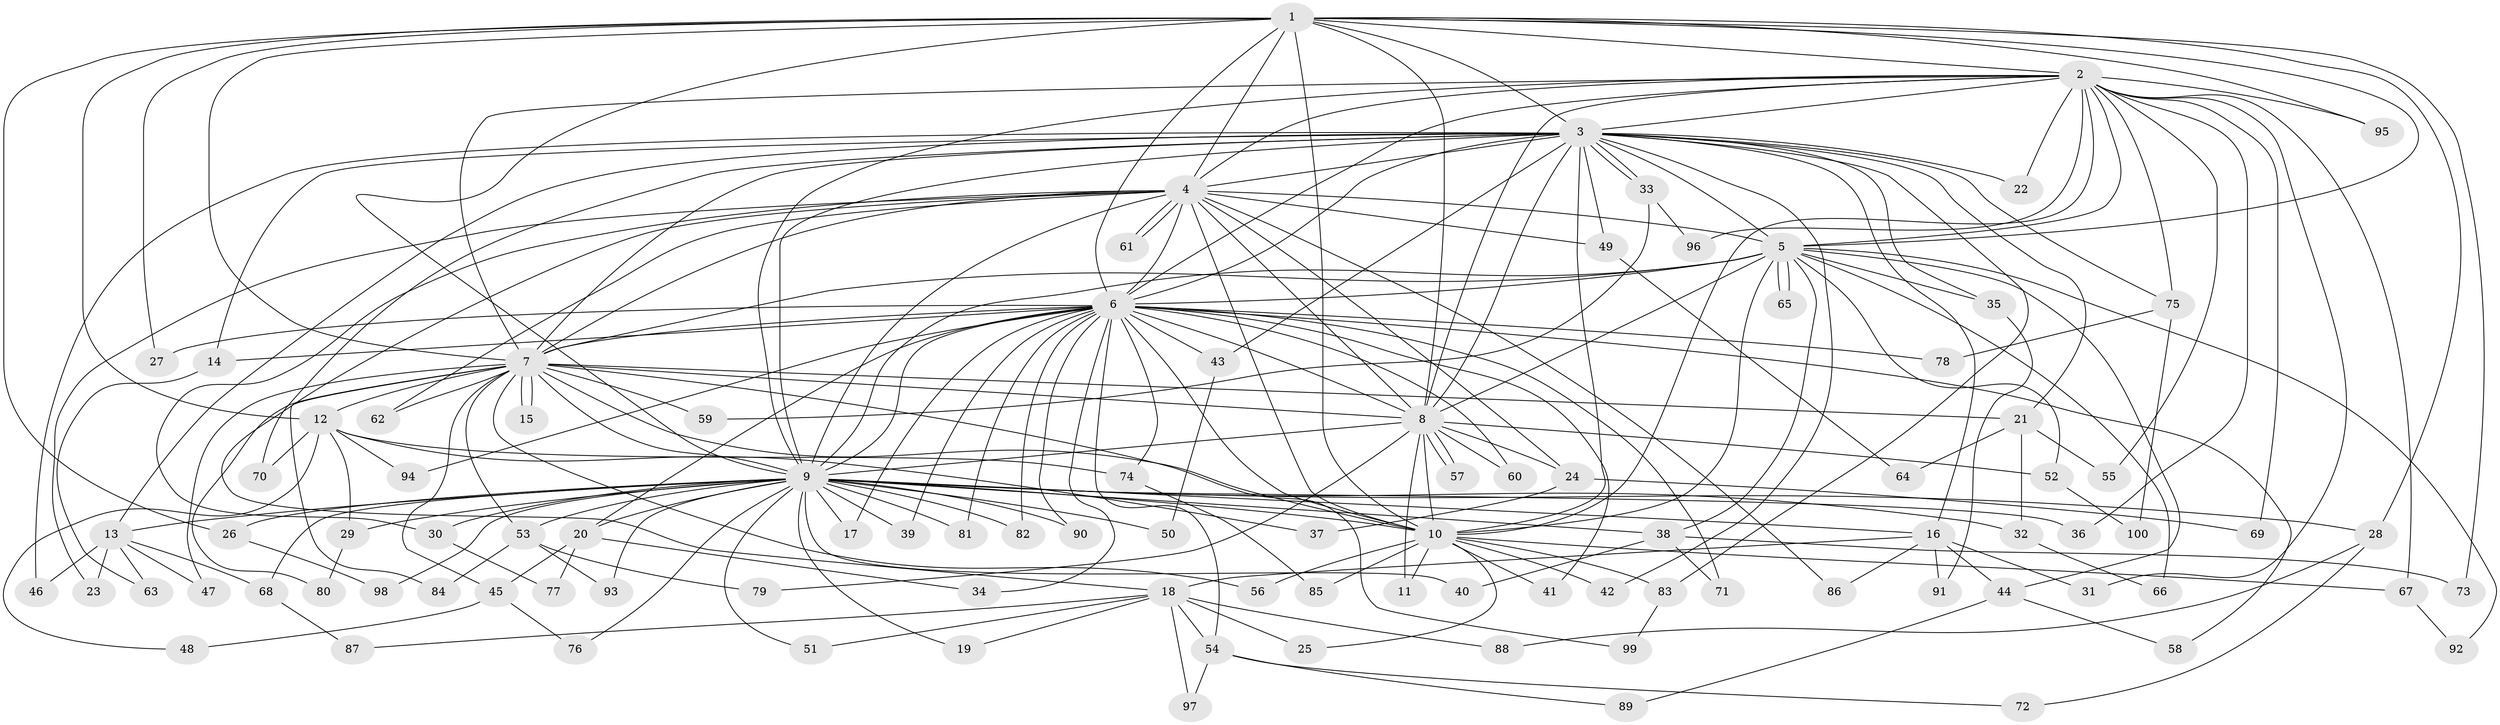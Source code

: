 // Generated by graph-tools (version 1.1) at 2025/14/03/09/25 04:14:17]
// undirected, 100 vertices, 225 edges
graph export_dot {
graph [start="1"]
  node [color=gray90,style=filled];
  1;
  2;
  3;
  4;
  5;
  6;
  7;
  8;
  9;
  10;
  11;
  12;
  13;
  14;
  15;
  16;
  17;
  18;
  19;
  20;
  21;
  22;
  23;
  24;
  25;
  26;
  27;
  28;
  29;
  30;
  31;
  32;
  33;
  34;
  35;
  36;
  37;
  38;
  39;
  40;
  41;
  42;
  43;
  44;
  45;
  46;
  47;
  48;
  49;
  50;
  51;
  52;
  53;
  54;
  55;
  56;
  57;
  58;
  59;
  60;
  61;
  62;
  63;
  64;
  65;
  66;
  67;
  68;
  69;
  70;
  71;
  72;
  73;
  74;
  75;
  76;
  77;
  78;
  79;
  80;
  81;
  82;
  83;
  84;
  85;
  86;
  87;
  88;
  89;
  90;
  91;
  92;
  93;
  94;
  95;
  96;
  97;
  98;
  99;
  100;
  1 -- 2;
  1 -- 3;
  1 -- 4;
  1 -- 5;
  1 -- 6;
  1 -- 7;
  1 -- 8;
  1 -- 9;
  1 -- 10;
  1 -- 12;
  1 -- 26;
  1 -- 27;
  1 -- 28;
  1 -- 73;
  1 -- 95;
  2 -- 3;
  2 -- 4;
  2 -- 5;
  2 -- 6;
  2 -- 7;
  2 -- 8;
  2 -- 9;
  2 -- 10;
  2 -- 22;
  2 -- 31;
  2 -- 36;
  2 -- 55;
  2 -- 67;
  2 -- 69;
  2 -- 75;
  2 -- 95;
  2 -- 96;
  3 -- 4;
  3 -- 5;
  3 -- 6;
  3 -- 7;
  3 -- 8;
  3 -- 9;
  3 -- 10;
  3 -- 13;
  3 -- 14;
  3 -- 16;
  3 -- 21;
  3 -- 22;
  3 -- 33;
  3 -- 33;
  3 -- 35;
  3 -- 42;
  3 -- 43;
  3 -- 46;
  3 -- 49;
  3 -- 70;
  3 -- 75;
  3 -- 83;
  4 -- 5;
  4 -- 6;
  4 -- 7;
  4 -- 8;
  4 -- 9;
  4 -- 10;
  4 -- 18;
  4 -- 23;
  4 -- 24;
  4 -- 30;
  4 -- 49;
  4 -- 61;
  4 -- 61;
  4 -- 62;
  4 -- 86;
  5 -- 6;
  5 -- 7;
  5 -- 8;
  5 -- 9;
  5 -- 10;
  5 -- 35;
  5 -- 38;
  5 -- 44;
  5 -- 52;
  5 -- 65;
  5 -- 65;
  5 -- 66;
  5 -- 92;
  6 -- 7;
  6 -- 8;
  6 -- 9;
  6 -- 10;
  6 -- 14;
  6 -- 17;
  6 -- 20;
  6 -- 27;
  6 -- 34;
  6 -- 39;
  6 -- 41;
  6 -- 43;
  6 -- 54;
  6 -- 58;
  6 -- 60;
  6 -- 71;
  6 -- 74;
  6 -- 78;
  6 -- 81;
  6 -- 82;
  6 -- 90;
  6 -- 94;
  7 -- 8;
  7 -- 9;
  7 -- 10;
  7 -- 12;
  7 -- 15;
  7 -- 15;
  7 -- 21;
  7 -- 45;
  7 -- 47;
  7 -- 53;
  7 -- 56;
  7 -- 59;
  7 -- 62;
  7 -- 80;
  7 -- 84;
  7 -- 99;
  8 -- 9;
  8 -- 10;
  8 -- 11;
  8 -- 24;
  8 -- 52;
  8 -- 57;
  8 -- 57;
  8 -- 60;
  8 -- 79;
  9 -- 10;
  9 -- 13;
  9 -- 16;
  9 -- 17;
  9 -- 19;
  9 -- 20;
  9 -- 26;
  9 -- 28;
  9 -- 29;
  9 -- 30;
  9 -- 32;
  9 -- 36;
  9 -- 38;
  9 -- 39;
  9 -- 40;
  9 -- 50;
  9 -- 51;
  9 -- 53;
  9 -- 68;
  9 -- 76;
  9 -- 81;
  9 -- 82;
  9 -- 90;
  9 -- 93;
  9 -- 98;
  10 -- 11;
  10 -- 25;
  10 -- 41;
  10 -- 42;
  10 -- 56;
  10 -- 67;
  10 -- 83;
  10 -- 85;
  12 -- 29;
  12 -- 37;
  12 -- 48;
  12 -- 70;
  12 -- 74;
  12 -- 94;
  13 -- 23;
  13 -- 46;
  13 -- 47;
  13 -- 63;
  13 -- 68;
  14 -- 63;
  16 -- 18;
  16 -- 31;
  16 -- 44;
  16 -- 86;
  16 -- 91;
  18 -- 19;
  18 -- 25;
  18 -- 51;
  18 -- 54;
  18 -- 87;
  18 -- 88;
  18 -- 97;
  20 -- 34;
  20 -- 45;
  20 -- 77;
  21 -- 32;
  21 -- 55;
  21 -- 64;
  24 -- 37;
  24 -- 69;
  26 -- 98;
  28 -- 72;
  28 -- 88;
  29 -- 80;
  30 -- 77;
  32 -- 66;
  33 -- 59;
  33 -- 96;
  35 -- 91;
  38 -- 40;
  38 -- 71;
  38 -- 73;
  43 -- 50;
  44 -- 58;
  44 -- 89;
  45 -- 48;
  45 -- 76;
  49 -- 64;
  52 -- 100;
  53 -- 79;
  53 -- 84;
  53 -- 93;
  54 -- 72;
  54 -- 89;
  54 -- 97;
  67 -- 92;
  68 -- 87;
  74 -- 85;
  75 -- 78;
  75 -- 100;
  83 -- 99;
}

